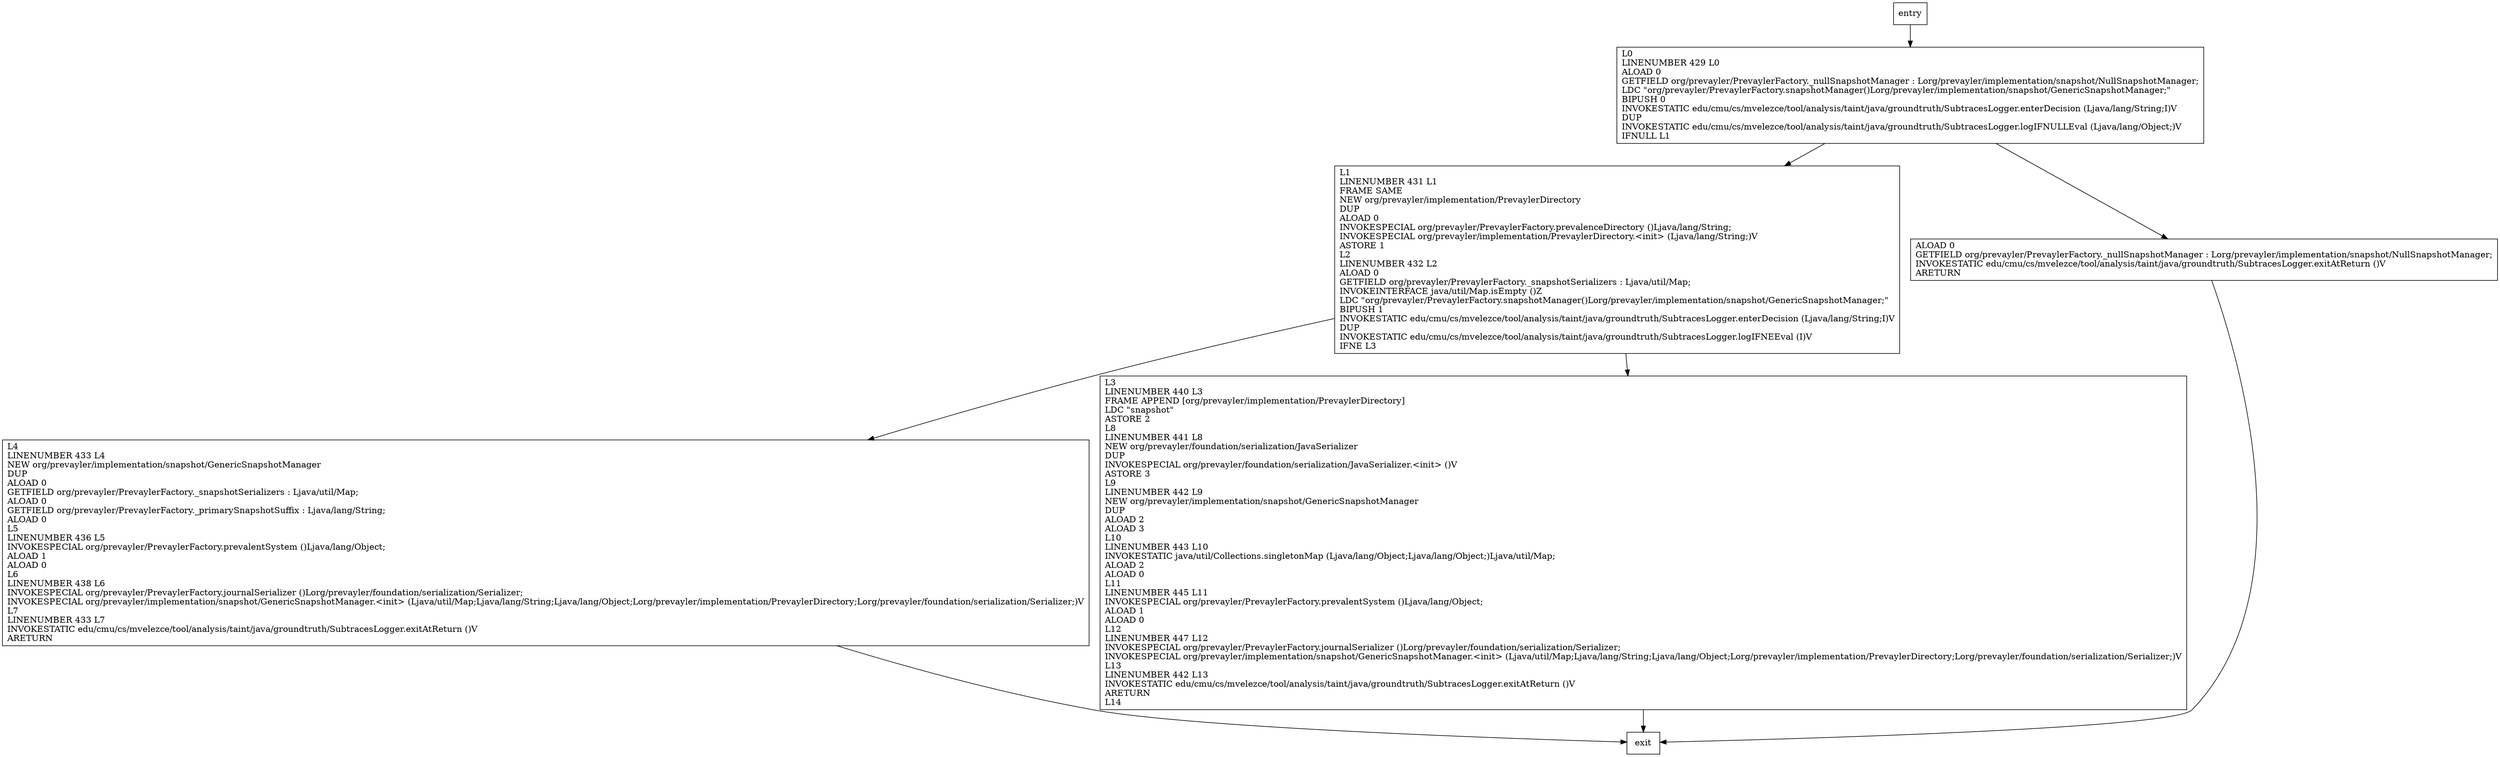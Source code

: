 digraph snapshotManager {
node [shape=record];
922985472 [label="L0\lLINENUMBER 429 L0\lALOAD 0\lGETFIELD org/prevayler/PrevaylerFactory._nullSnapshotManager : Lorg/prevayler/implementation/snapshot/NullSnapshotManager;\lLDC \"org/prevayler/PrevaylerFactory.snapshotManager()Lorg/prevayler/implementation/snapshot/GenericSnapshotManager;\"\lBIPUSH 0\lINVOKESTATIC edu/cmu/cs/mvelezce/tool/analysis/taint/java/groundtruth/SubtracesLogger.enterDecision (Ljava/lang/String;I)V\lDUP\lINVOKESTATIC edu/cmu/cs/mvelezce/tool/analysis/taint/java/groundtruth/SubtracesLogger.logIFNULLEval (Ljava/lang/Object;)V\lIFNULL L1\l"];
2136918746 [label="L4\lLINENUMBER 433 L4\lNEW org/prevayler/implementation/snapshot/GenericSnapshotManager\lDUP\lALOAD 0\lGETFIELD org/prevayler/PrevaylerFactory._snapshotSerializers : Ljava/util/Map;\lALOAD 0\lGETFIELD org/prevayler/PrevaylerFactory._primarySnapshotSuffix : Ljava/lang/String;\lALOAD 0\lL5\lLINENUMBER 436 L5\lINVOKESPECIAL org/prevayler/PrevaylerFactory.prevalentSystem ()Ljava/lang/Object;\lALOAD 1\lALOAD 0\lL6\lLINENUMBER 438 L6\lINVOKESPECIAL org/prevayler/PrevaylerFactory.journalSerializer ()Lorg/prevayler/foundation/serialization/Serializer;\lINVOKESPECIAL org/prevayler/implementation/snapshot/GenericSnapshotManager.\<init\> (Ljava/util/Map;Ljava/lang/String;Ljava/lang/Object;Lorg/prevayler/implementation/PrevaylerDirectory;Lorg/prevayler/foundation/serialization/Serializer;)V\lL7\lLINENUMBER 433 L7\lINVOKESTATIC edu/cmu/cs/mvelezce/tool/analysis/taint/java/groundtruth/SubtracesLogger.exitAtReturn ()V\lARETURN\l"];
36924735 [label="L1\lLINENUMBER 431 L1\lFRAME SAME\lNEW org/prevayler/implementation/PrevaylerDirectory\lDUP\lALOAD 0\lINVOKESPECIAL org/prevayler/PrevaylerFactory.prevalenceDirectory ()Ljava/lang/String;\lINVOKESPECIAL org/prevayler/implementation/PrevaylerDirectory.\<init\> (Ljava/lang/String;)V\lASTORE 1\lL2\lLINENUMBER 432 L2\lALOAD 0\lGETFIELD org/prevayler/PrevaylerFactory._snapshotSerializers : Ljava/util/Map;\lINVOKEINTERFACE java/util/Map.isEmpty ()Z\lLDC \"org/prevayler/PrevaylerFactory.snapshotManager()Lorg/prevayler/implementation/snapshot/GenericSnapshotManager;\"\lBIPUSH 1\lINVOKESTATIC edu/cmu/cs/mvelezce/tool/analysis/taint/java/groundtruth/SubtracesLogger.enterDecision (Ljava/lang/String;I)V\lDUP\lINVOKESTATIC edu/cmu/cs/mvelezce/tool/analysis/taint/java/groundtruth/SubtracesLogger.logIFNEEval (I)V\lIFNE L3\l"];
1431782037 [label="L3\lLINENUMBER 440 L3\lFRAME APPEND [org/prevayler/implementation/PrevaylerDirectory]\lLDC \"snapshot\"\lASTORE 2\lL8\lLINENUMBER 441 L8\lNEW org/prevayler/foundation/serialization/JavaSerializer\lDUP\lINVOKESPECIAL org/prevayler/foundation/serialization/JavaSerializer.\<init\> ()V\lASTORE 3\lL9\lLINENUMBER 442 L9\lNEW org/prevayler/implementation/snapshot/GenericSnapshotManager\lDUP\lALOAD 2\lALOAD 3\lL10\lLINENUMBER 443 L10\lINVOKESTATIC java/util/Collections.singletonMap (Ljava/lang/Object;Ljava/lang/Object;)Ljava/util/Map;\lALOAD 2\lALOAD 0\lL11\lLINENUMBER 445 L11\lINVOKESPECIAL org/prevayler/PrevaylerFactory.prevalentSystem ()Ljava/lang/Object;\lALOAD 1\lALOAD 0\lL12\lLINENUMBER 447 L12\lINVOKESPECIAL org/prevayler/PrevaylerFactory.journalSerializer ()Lorg/prevayler/foundation/serialization/Serializer;\lINVOKESPECIAL org/prevayler/implementation/snapshot/GenericSnapshotManager.\<init\> (Ljava/util/Map;Ljava/lang/String;Ljava/lang/Object;Lorg/prevayler/implementation/PrevaylerDirectory;Lorg/prevayler/foundation/serialization/Serializer;)V\lL13\lLINENUMBER 442 L13\lINVOKESTATIC edu/cmu/cs/mvelezce/tool/analysis/taint/java/groundtruth/SubtracesLogger.exitAtReturn ()V\lARETURN\lL14\l"];
571497590 [label="ALOAD 0\lGETFIELD org/prevayler/PrevaylerFactory._nullSnapshotManager : Lorg/prevayler/implementation/snapshot/NullSnapshotManager;\lINVOKESTATIC edu/cmu/cs/mvelezce/tool/analysis/taint/java/groundtruth/SubtracesLogger.exitAtReturn ()V\lARETURN\l"];
entry;
exit;
entry -> 922985472;
922985472 -> 36924735;
922985472 -> 571497590;
2136918746 -> exit;
36924735 -> 2136918746;
36924735 -> 1431782037;
1431782037 -> exit;
571497590 -> exit;
}
